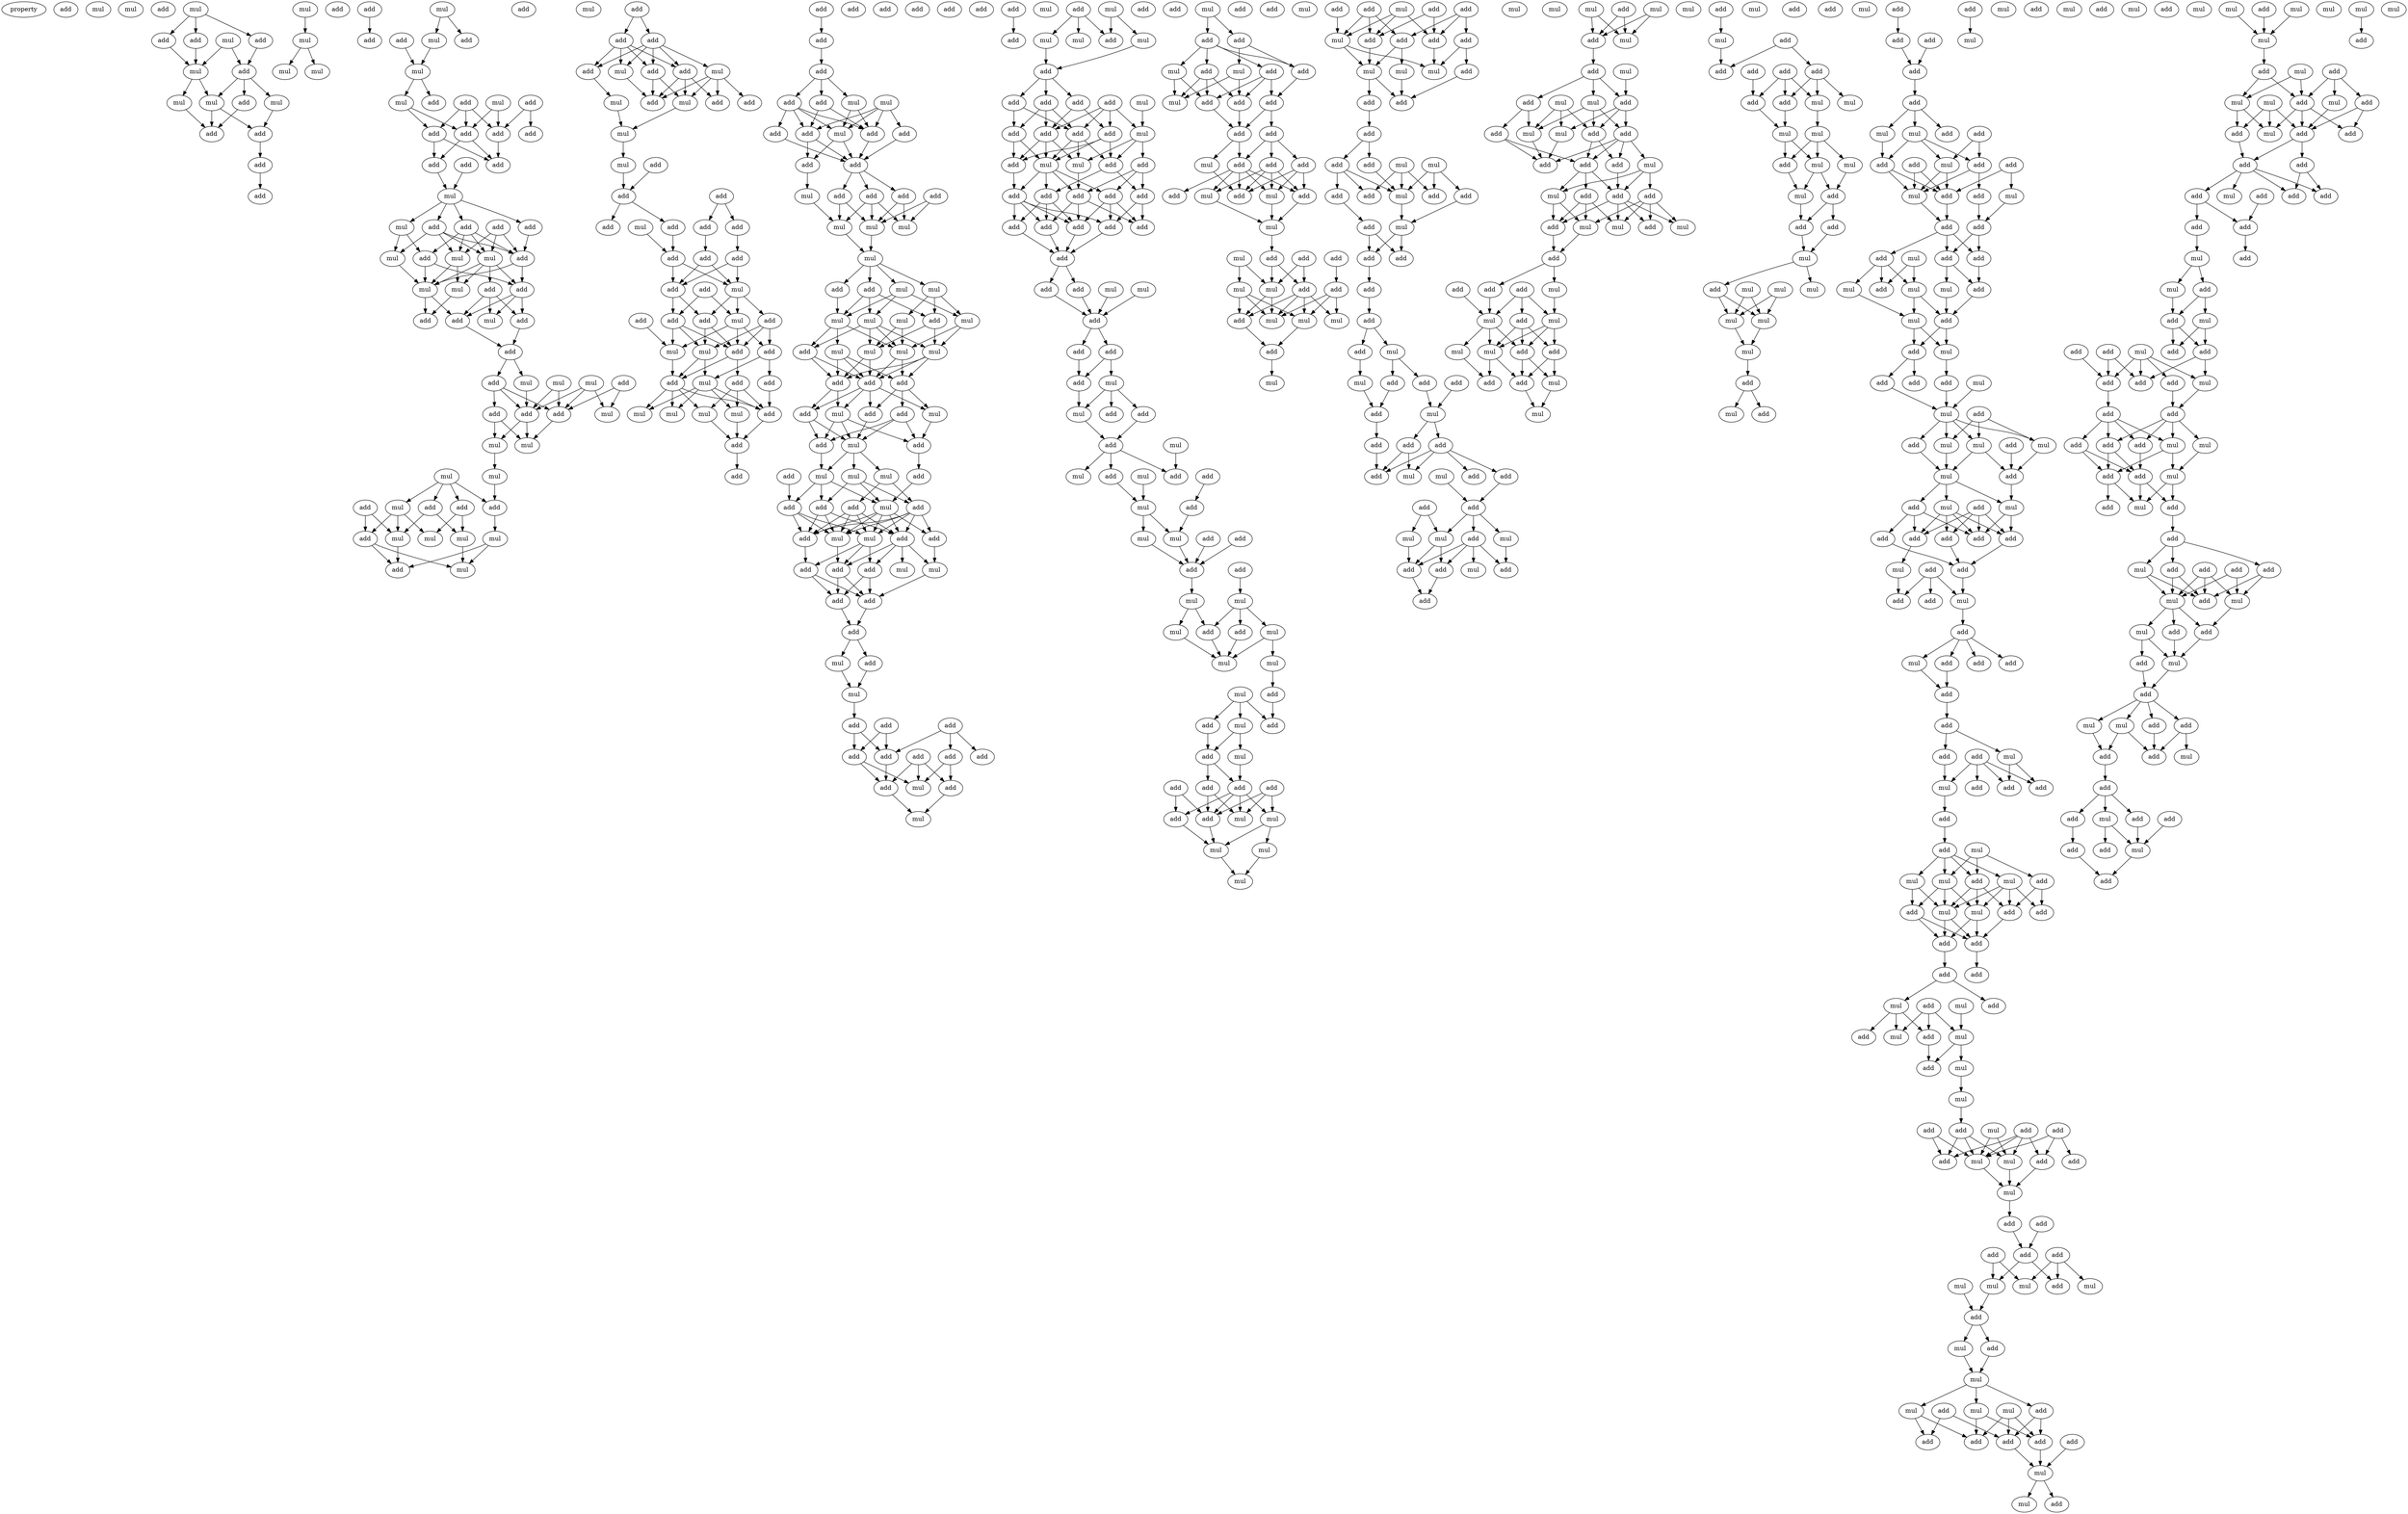 digraph {
    node [fontcolor=black]
    property [mul=2,lf=1.1]
    0 [ label = add ];
    1 [ label = mul ];
    2 [ label = mul ];
    3 [ label = add ];
    4 [ label = mul ];
    5 [ label = add ];
    6 [ label = mul ];
    7 [ label = add ];
    8 [ label = add ];
    9 [ label = mul ];
    10 [ label = add ];
    11 [ label = mul ];
    12 [ label = mul ];
    13 [ label = add ];
    14 [ label = mul ];
    15 [ label = add ];
    16 [ label = add ];
    17 [ label = add ];
    18 [ label = add ];
    19 [ label = mul ];
    20 [ label = mul ];
    21 [ label = mul ];
    22 [ label = add ];
    23 [ label = add ];
    24 [ label = mul ];
    25 [ label = add ];
    26 [ label = mul ];
    27 [ label = add ];
    28 [ label = add ];
    29 [ label = mul ];
    30 [ label = mul ];
    31 [ label = add ];
    32 [ label = mul ];
    33 [ label = add ];
    34 [ label = add ];
    35 [ label = add ];
    36 [ label = mul ];
    37 [ label = mul ];
    38 [ label = add ];
    39 [ label = add ];
    40 [ label = add ];
    41 [ label = add ];
    42 [ label = add ];
    43 [ label = add ];
    44 [ label = add ];
    45 [ label = mul ];
    46 [ label = add ];
    47 [ label = add ];
    48 [ label = mul ];
    49 [ label = add ];
    50 [ label = add ];
    51 [ label = mul ];
    52 [ label = add ];
    53 [ label = add ];
    54 [ label = mul ];
    55 [ label = mul ];
    56 [ label = mul ];
    57 [ label = add ];
    58 [ label = mul ];
    59 [ label = add ];
    60 [ label = mul ];
    61 [ label = add ];
    62 [ label = add ];
    63 [ label = add ];
    64 [ label = add ];
    65 [ label = mul ];
    66 [ label = add ];
    67 [ label = mul ];
    68 [ label = add ];
    69 [ label = mul ];
    70 [ label = add ];
    71 [ label = mul ];
    72 [ label = add ];
    73 [ label = add ];
    74 [ label = mul ];
    75 [ label = mul ];
    76 [ label = mul ];
    77 [ label = mul ];
    78 [ label = add ];
    79 [ label = add ];
    80 [ label = mul ];
    81 [ label = add ];
    82 [ label = add ];
    83 [ label = mul ];
    84 [ label = mul ];
    85 [ label = add ];
    86 [ label = mul ];
    87 [ label = mul ];
    88 [ label = add ];
    89 [ label = mul ];
    90 [ label = add ];
    91 [ label = add ];
    92 [ label = add ];
    93 [ label = add ];
    94 [ label = add ];
    95 [ label = mul ];
    96 [ label = add ];
    97 [ label = mul ];
    98 [ label = add ];
    99 [ label = add ];
    100 [ label = add ];
    101 [ label = mul ];
    102 [ label = mul ];
    103 [ label = mul ];
    104 [ label = mul ];
    105 [ label = add ];
    106 [ label = add ];
    107 [ label = add ];
    108 [ label = add ];
    109 [ label = mul ];
    110 [ label = add ];
    111 [ label = add ];
    112 [ label = add ];
    113 [ label = add ];
    114 [ label = add ];
    115 [ label = add ];
    116 [ label = mul ];
    117 [ label = add ];
    118 [ label = add ];
    119 [ label = add ];
    120 [ label = mul ];
    121 [ label = add ];
    122 [ label = add ];
    123 [ label = add ];
    124 [ label = mul ];
    125 [ label = add ];
    126 [ label = mul ];
    127 [ label = add ];
    128 [ label = mul ];
    129 [ label = add ];
    130 [ label = add ];
    131 [ label = add ];
    132 [ label = mul ];
    133 [ label = mul ];
    134 [ label = mul ];
    135 [ label = add ];
    136 [ label = mul ];
    137 [ label = add ];
    138 [ label = add ];
    139 [ label = add ];
    140 [ label = add ];
    141 [ label = add ];
    142 [ label = add ];
    143 [ label = add ];
    144 [ label = add ];
    145 [ label = mul ];
    146 [ label = add ];
    147 [ label = mul ];
    148 [ label = add ];
    149 [ label = add ];
    150 [ label = add ];
    151 [ label = mul ];
    152 [ label = add ];
    153 [ label = add ];
    154 [ label = add ];
    155 [ label = mul ];
    156 [ label = add ];
    157 [ label = add ];
    158 [ label = add ];
    159 [ label = add ];
    160 [ label = mul ];
    161 [ label = mul ];
    162 [ label = mul ];
    163 [ label = mul ];
    164 [ label = add ];
    165 [ label = mul ];
    166 [ label = mul ];
    167 [ label = add ];
    168 [ label = add ];
    169 [ label = mul ];
    170 [ label = mul ];
    171 [ label = mul ];
    172 [ label = mul ];
    173 [ label = mul ];
    174 [ label = mul ];
    175 [ label = mul ];
    176 [ label = mul ];
    177 [ label = add ];
    178 [ label = add ];
    179 [ label = add ];
    180 [ label = add ];
    181 [ label = add ];
    182 [ label = mul ];
    183 [ label = add ];
    184 [ label = add ];
    185 [ label = mul ];
    186 [ label = add ];
    187 [ label = add ];
    188 [ label = mul ];
    189 [ label = mul ];
    190 [ label = mul ];
    191 [ label = add ];
    192 [ label = mul ];
    193 [ label = add ];
    194 [ label = add ];
    195 [ label = add ];
    196 [ label = mul ];
    197 [ label = add ];
    198 [ label = add ];
    199 [ label = add ];
    200 [ label = add ];
    201 [ label = mul ];
    202 [ label = mul ];
    203 [ label = add ];
    204 [ label = mul ];
    205 [ label = add ];
    206 [ label = add ];
    207 [ label = add ];
    208 [ label = mul ];
    209 [ label = add ];
    210 [ label = add ];
    211 [ label = add ];
    212 [ label = add ];
    213 [ label = mul ];
    214 [ label = add ];
    215 [ label = mul ];
    216 [ label = add ];
    217 [ label = add ];
    218 [ label = add ];
    219 [ label = add ];
    220 [ label = add ];
    221 [ label = add ];
    222 [ label = add ];
    223 [ label = add ];
    224 [ label = add ];
    225 [ label = mul ];
    226 [ label = add ];
    227 [ label = mul ];
    228 [ label = add ];
    229 [ label = add ];
    230 [ label = add ];
    231 [ label = add ];
    232 [ label = mul ];
    233 [ label = add ];
    234 [ label = mul ];
    235 [ label = mul ];
    236 [ label = add ];
    237 [ label = mul ];
    238 [ label = mul ];
    239 [ label = add ];
    240 [ label = add ];
    241 [ label = add ];
    242 [ label = mul ];
    243 [ label = add ];
    244 [ label = add ];
    245 [ label = add ];
    246 [ label = add ];
    247 [ label = mul ];
    248 [ label = add ];
    249 [ label = add ];
    250 [ label = mul ];
    251 [ label = add ];
    252 [ label = mul ];
    253 [ label = add ];
    254 [ label = add ];
    255 [ label = add ];
    256 [ label = add ];
    257 [ label = add ];
    258 [ label = add ];
    259 [ label = add ];
    260 [ label = add ];
    261 [ label = add ];
    262 [ label = add ];
    263 [ label = add ];
    264 [ label = add ];
    265 [ label = add ];
    266 [ label = mul ];
    267 [ label = mul ];
    268 [ label = add ];
    269 [ label = add ];
    270 [ label = add ];
    271 [ label = add ];
    272 [ label = add ];
    273 [ label = mul ];
    274 [ label = add ];
    275 [ label = add ];
    276 [ label = mul ];
    277 [ label = add ];
    278 [ label = add ];
    279 [ label = mul ];
    280 [ label = mul ];
    281 [ label = add ];
    282 [ label = add ];
    283 [ label = mul ];
    284 [ label = add ];
    285 [ label = mul ];
    286 [ label = add ];
    287 [ label = mul ];
    288 [ label = add ];
    289 [ label = mul ];
    290 [ label = add ];
    291 [ label = add ];
    292 [ label = add ];
    293 [ label = mul ];
    294 [ label = mul ];
    295 [ label = add ];
    296 [ label = add ];
    297 [ label = mul ];
    298 [ label = add ];
    299 [ label = mul ];
    300 [ label = mul ];
    301 [ label = mul ];
    302 [ label = mul ];
    303 [ label = add ];
    304 [ label = mul ];
    305 [ label = add ];
    306 [ label = add ];
    307 [ label = add ];
    308 [ label = mul ];
    309 [ label = add ];
    310 [ label = add ];
    311 [ label = add ];
    312 [ label = add ];
    313 [ label = add ];
    314 [ label = add ];
    315 [ label = mul ];
    316 [ label = mul ];
    317 [ label = mul ];
    318 [ label = mul ];
    319 [ label = add ];
    320 [ label = mul ];
    321 [ label = mul ];
    322 [ label = add ];
    323 [ label = add ];
    324 [ label = add ];
    325 [ label = add ];
    326 [ label = add ];
    327 [ label = mul ];
    328 [ label = mul ];
    329 [ label = add ];
    330 [ label = add ];
    331 [ label = mul ];
    332 [ label = add ];
    333 [ label = add ];
    334 [ label = add ];
    335 [ label = add ];
    336 [ label = mul ];
    337 [ label = add ];
    338 [ label = add ];
    339 [ label = mul ];
    340 [ label = mul ];
    341 [ label = add ];
    342 [ label = add ];
    343 [ label = add ];
    344 [ label = mul ];
    345 [ label = mul ];
    346 [ label = add ];
    347 [ label = add ];
    348 [ label = add ];
    349 [ label = mul ];
    350 [ label = add ];
    351 [ label = mul ];
    352 [ label = add ];
    353 [ label = mul ];
    354 [ label = mul ];
    355 [ label = add ];
    356 [ label = mul ];
    357 [ label = add ];
    358 [ label = add ];
    359 [ label = mul ];
    360 [ label = add ];
    361 [ label = mul ];
    362 [ label = add ];
    363 [ label = mul ];
    364 [ label = add ];
    365 [ label = add ];
    366 [ label = add ];
    367 [ label = add ];
    368 [ label = mul ];
    369 [ label = add ];
    370 [ label = add ];
    371 [ label = add ];
    372 [ label = add ];
    373 [ label = mul ];
    374 [ label = mul ];
    375 [ label = mul ];
    376 [ label = add ];
    377 [ label = add ];
    378 [ label = add ];
    379 [ label = add ];
    380 [ label = mul ];
    381 [ label = add ];
    382 [ label = mul ];
    383 [ label = add ];
    384 [ label = add ];
    385 [ label = mul ];
    386 [ label = add ];
    387 [ label = add ];
    388 [ label = add ];
    389 [ label = mul ];
    390 [ label = add ];
    391 [ label = add ];
    392 [ label = add ];
    393 [ label = mul ];
    394 [ label = add ];
    395 [ label = mul ];
    396 [ label = add ];
    397 [ label = add ];
    398 [ label = add ];
    399 [ label = add ];
    400 [ label = mul ];
    401 [ label = mul ];
    402 [ label = add ];
    403 [ label = add ];
    404 [ label = add ];
    405 [ label = add ];
    406 [ label = add ];
    407 [ label = mul ];
    408 [ label = add ];
    409 [ label = add ];
    410 [ label = mul ];
    411 [ label = add ];
    412 [ label = add ];
    413 [ label = mul ];
    414 [ label = add ];
    415 [ label = mul ];
    416 [ label = mul ];
    417 [ label = add ];
    418 [ label = add ];
    419 [ label = add ];
    420 [ label = mul ];
    421 [ label = add ];
    422 [ label = mul ];
    423 [ label = mul ];
    424 [ label = mul ];
    425 [ label = add ];
    426 [ label = mul ];
    427 [ label = add ];
    428 [ label = mul ];
    429 [ label = add ];
    430 [ label = mul ];
    431 [ label = add ];
    432 [ label = mul ];
    433 [ label = add ];
    434 [ label = mul ];
    435 [ label = add ];
    436 [ label = mul ];
    437 [ label = add ];
    438 [ label = mul ];
    439 [ label = add ];
    440 [ label = add ];
    441 [ label = add ];
    442 [ label = mul ];
    443 [ label = add ];
    444 [ label = add ];
    445 [ label = mul ];
    446 [ label = add ];
    447 [ label = add ];
    448 [ label = mul ];
    449 [ label = add ];
    450 [ label = mul ];
    451 [ label = mul ];
    452 [ label = add ];
    453 [ label = add ];
    454 [ label = add ];
    455 [ label = add ];
    456 [ label = add ];
    457 [ label = mul ];
    458 [ label = add ];
    459 [ label = mul ];
    460 [ label = mul ];
    461 [ label = mul ];
    462 [ label = add ];
    463 [ label = mul ];
    464 [ label = add ];
    465 [ label = add ];
    466 [ label = add ];
    467 [ label = mul ];
    468 [ label = mul ];
    469 [ label = add ];
    470 [ label = mul ];
    471 [ label = mul ];
    472 [ label = add ];
    473 [ label = add ];
    474 [ label = add ];
    475 [ label = add ];
    476 [ label = add ];
    477 [ label = mul ];
    478 [ label = add ];
    479 [ label = add ];
    480 [ label = mul ];
    481 [ label = mul ];
    482 [ label = mul ];
    483 [ label = mul ];
    484 [ label = add ];
    485 [ label = mul ];
    486 [ label = add ];
    487 [ label = mul ];
    488 [ label = add ];
    489 [ label = add ];
    490 [ label = add ];
    491 [ label = mul ];
    492 [ label = add ];
    493 [ label = add ];
    494 [ label = mul ];
    495 [ label = mul ];
    496 [ label = mul ];
    497 [ label = mul ];
    498 [ label = mul ];
    499 [ label = mul ];
    500 [ label = add ];
    501 [ label = mul ];
    502 [ label = mul ];
    503 [ label = add ];
    504 [ label = add ];
    505 [ label = add ];
    506 [ label = add ];
    507 [ label = add ];
    508 [ label = add ];
    509 [ label = mul ];
    510 [ label = add ];
    511 [ label = mul ];
    512 [ label = add ];
    513 [ label = add ];
    514 [ label = mul ];
    515 [ label = mul ];
    516 [ label = mul ];
    517 [ label = add ];
    518 [ label = add ];
    519 [ label = add ];
    520 [ label = add ];
    521 [ label = mul ];
    522 [ label = mul ];
    523 [ label = add ];
    524 [ label = add ];
    525 [ label = add ];
    526 [ label = add ];
    527 [ label = add ];
    528 [ label = add ];
    529 [ label = mul ];
    530 [ label = add ];
    531 [ label = mul ];
    532 [ label = add ];
    533 [ label = mul ];
    534 [ label = add ];
    535 [ label = mul ];
    536 [ label = add ];
    537 [ label = mul ];
    538 [ label = add ];
    539 [ label = mul ];
    540 [ label = mul ];
    541 [ label = add ];
    542 [ label = add ];
    543 [ label = add ];
    544 [ label = add ];
    545 [ label = mul ];
    546 [ label = add ];
    547 [ label = mul ];
    548 [ label = mul ];
    549 [ label = add ];
    550 [ label = mul ];
    551 [ label = mul ];
    552 [ label = add ];
    553 [ label = mul ];
    554 [ label = add ];
    555 [ label = mul ];
    556 [ label = add ];
    557 [ label = add ];
    558 [ label = add ];
    559 [ label = add ];
    560 [ label = add ];
    561 [ label = add ];
    562 [ label = add ];
    563 [ label = add ];
    564 [ label = mul ];
    565 [ label = add ];
    566 [ label = mul ];
    567 [ label = add ];
    568 [ label = add ];
    569 [ label = mul ];
    570 [ label = add ];
    571 [ label = add ];
    572 [ label = add ];
    573 [ label = add ];
    574 [ label = add ];
    575 [ label = add ];
    576 [ label = add ];
    577 [ label = add ];
    578 [ label = mul ];
    579 [ label = mul ];
    580 [ label = add ];
    581 [ label = add ];
    582 [ label = add ];
    583 [ label = mul ];
    584 [ label = add ];
    585 [ label = mul ];
    586 [ label = add ];
    587 [ label = mul ];
    588 [ label = mul ];
    589 [ label = add ];
    590 [ label = add ];
    591 [ label = mul ];
    592 [ label = mul ];
    593 [ label = add ];
    594 [ label = add ];
    595 [ label = mul ];
    596 [ label = add ];
    597 [ label = add ];
    598 [ label = add ];
    599 [ label = add ];
    600 [ label = add ];
    601 [ label = mul ];
    602 [ label = add ];
    603 [ label = mul ];
    604 [ label = add ];
    605 [ label = add ];
    606 [ label = add ];
    607 [ label = mul ];
    608 [ label = mul ];
    609 [ label = add ];
    610 [ label = mul ];
    611 [ label = add ];
    612 [ label = mul ];
    613 [ label = add ];
    614 [ label = add ];
    615 [ label = add ];
    616 [ label = add ];
    617 [ label = mul ];
    618 [ label = mul ];
    619 [ label = add ];
    620 [ label = mul ];
    621 [ label = add ];
    622 [ label = add ];
    623 [ label = mul ];
    624 [ label = add ];
    625 [ label = add ];
    626 [ label = add ];
    627 [ label = add ];
    628 [ label = add ];
    629 [ label = mul ];
    630 [ label = mul ];
    631 [ label = mul ];
    632 [ label = mul ];
    633 [ label = add ];
    634 [ label = add ];
    635 [ label = mul ];
    636 [ label = mul ];
    637 [ label = add ];
    638 [ label = add ];
    639 [ label = mul ];
    640 [ label = mul ];
    641 [ label = mul ];
    642 [ label = add ];
    643 [ label = add ];
    644 [ label = mul ];
    645 [ label = mul ];
    646 [ label = add ];
    647 [ label = add ];
    648 [ label = add ];
    649 [ label = add ];
    650 [ label = add ];
    651 [ label = mul ];
    652 [ label = mul ];
    653 [ label = add ];
    654 [ label = mul ];
    655 [ label = mul ];
    656 [ label = add ];
    657 [ label = mul ];
    658 [ label = add ];
    659 [ label = mul ];
    660 [ label = add ];
    661 [ label = mul ];
    662 [ label = mul ];
    663 [ label = add ];
    664 [ label = mul ];
    665 [ label = add ];
    666 [ label = add ];
    667 [ label = add ];
    668 [ label = add ];
    669 [ label = mul ];
    670 [ label = add ];
    671 [ label = add ];
    672 [ label = mul ];
    673 [ label = add ];
    674 [ label = add ];
    675 [ label = add ];
    676 [ label = add ];
    677 [ label = add ];
    678 [ label = add ];
    679 [ label = mul ];
    680 [ label = add ];
    681 [ label = mul ];
    682 [ label = add ];
    683 [ label = mul ];
    684 [ label = add ];
    685 [ label = mul ];
    686 [ label = mul ];
    687 [ label = add ];
    688 [ label = add ];
    689 [ label = add ];
    690 [ label = add ];
    691 [ label = add ];
    692 [ label = add ];
    693 [ label = mul ];
    694 [ label = add ];
    695 [ label = add ];
    696 [ label = add ];
    697 [ label = mul ];
    698 [ label = add ];
    699 [ label = add ];
    700 [ label = mul ];
    701 [ label = add ];
    702 [ label = add ];
    703 [ label = add ];
    704 [ label = mul ];
    705 [ label = add ];
    706 [ label = mul ];
    707 [ label = add ];
    708 [ label = add ];
    709 [ label = add ];
    710 [ label = add ];
    711 [ label = add ];
    712 [ label = mul ];
    713 [ label = add ];
    714 [ label = add ];
    715 [ label = mul ];
    716 [ label = mul ];
    717 [ label = mul ];
    718 [ label = add ];
    719 [ label = add ];
    720 [ label = mul ];
    721 [ label = add ];
    722 [ label = add ];
    723 [ label = mul ];
    724 [ label = mul ];
    725 [ label = mul ];
    726 [ label = add ];
    727 [ label = add ];
    728 [ label = mul ];
    729 [ label = add ];
    730 [ label = add ];
    731 [ label = add ];
    732 [ label = add ];
    733 [ label = add ];
    734 [ label = add ];
    735 [ label = add ];
    736 [ label = mul ];
    737 [ label = add ];
    738 [ label = mul ];
    739 [ label = add ];
    740 [ label = mul ];
    741 [ label = add ];
    4 -> 5 [ name = 0 ];
    4 -> 7 [ name = 1 ];
    4 -> 8 [ name = 2 ];
    5 -> 10 [ name = 3 ];
    6 -> 9 [ name = 4 ];
    6 -> 10 [ name = 5 ];
    7 -> 9 [ name = 6 ];
    8 -> 9 [ name = 7 ];
    9 -> 12 [ name = 8 ];
    9 -> 14 [ name = 9 ];
    10 -> 11 [ name = 10 ];
    10 -> 13 [ name = 11 ];
    10 -> 14 [ name = 12 ];
    11 -> 16 [ name = 13 ];
    12 -> 15 [ name = 14 ];
    13 -> 15 [ name = 15 ];
    14 -> 15 [ name = 16 ];
    14 -> 16 [ name = 17 ];
    16 -> 17 [ name = 18 ];
    17 -> 18 [ name = 19 ];
    19 -> 20 [ name = 20 ];
    20 -> 21 [ name = 21 ];
    20 -> 24 [ name = 22 ];
    23 -> 25 [ name = 23 ];
    26 -> 29 [ name = 24 ];
    26 -> 31 [ name = 25 ];
    27 -> 32 [ name = 26 ];
    29 -> 32 [ name = 27 ];
    32 -> 33 [ name = 28 ];
    32 -> 36 [ name = 29 ];
    34 -> 39 [ name = 30 ];
    34 -> 40 [ name = 31 ];
    34 -> 41 [ name = 32 ];
    35 -> 38 [ name = 33 ];
    35 -> 40 [ name = 34 ];
    36 -> 39 [ name = 35 ];
    36 -> 41 [ name = 36 ];
    37 -> 40 [ name = 37 ];
    37 -> 41 [ name = 38 ];
    39 -> 43 [ name = 39 ];
    39 -> 44 [ name = 40 ];
    40 -> 44 [ name = 41 ];
    41 -> 43 [ name = 42 ];
    41 -> 44 [ name = 43 ];
    42 -> 45 [ name = 44 ];
    43 -> 45 [ name = 45 ];
    45 -> 46 [ name = 46 ];
    45 -> 48 [ name = 47 ];
    45 -> 49 [ name = 48 ];
    45 -> 50 [ name = 49 ];
    46 -> 51 [ name = 50 ];
    46 -> 52 [ name = 51 ];
    46 -> 54 [ name = 52 ];
    46 -> 55 [ name = 53 ];
    47 -> 52 [ name = 54 ];
    47 -> 54 [ name = 55 ];
    47 -> 55 [ name = 56 ];
    48 -> 51 [ name = 57 ];
    48 -> 53 [ name = 58 ];
    49 -> 52 [ name = 59 ];
    50 -> 52 [ name = 60 ];
    50 -> 53 [ name = 61 ];
    50 -> 54 [ name = 62 ];
    50 -> 55 [ name = 63 ];
    51 -> 58 [ name = 64 ];
    52 -> 57 [ name = 65 ];
    52 -> 58 [ name = 66 ];
    53 -> 57 [ name = 67 ];
    53 -> 58 [ name = 68 ];
    54 -> 56 [ name = 69 ];
    54 -> 57 [ name = 70 ];
    54 -> 58 [ name = 71 ];
    54 -> 59 [ name = 72 ];
    55 -> 56 [ name = 73 ];
    55 -> 58 [ name = 74 ];
    56 -> 62 [ name = 75 ];
    57 -> 60 [ name = 76 ];
    57 -> 61 [ name = 77 ];
    57 -> 63 [ name = 78 ];
    58 -> 62 [ name = 79 ];
    58 -> 63 [ name = 80 ];
    59 -> 60 [ name = 81 ];
    59 -> 61 [ name = 82 ];
    59 -> 63 [ name = 83 ];
    61 -> 64 [ name = 84 ];
    63 -> 64 [ name = 85 ];
    64 -> 65 [ name = 86 ];
    64 -> 68 [ name = 87 ];
    65 -> 72 [ name = 88 ];
    66 -> 71 [ name = 89 ];
    66 -> 73 [ name = 90 ];
    67 -> 72 [ name = 91 ];
    67 -> 73 [ name = 92 ];
    68 -> 70 [ name = 93 ];
    68 -> 72 [ name = 94 ];
    68 -> 73 [ name = 95 ];
    69 -> 71 [ name = 96 ];
    69 -> 72 [ name = 97 ];
    69 -> 73 [ name = 98 ];
    70 -> 74 [ name = 99 ];
    70 -> 75 [ name = 100 ];
    72 -> 74 [ name = 101 ];
    72 -> 75 [ name = 102 ];
    73 -> 74 [ name = 103 ];
    75 -> 76 [ name = 104 ];
    76 -> 81 [ name = 105 ];
    77 -> 78 [ name = 106 ];
    77 -> 80 [ name = 107 ];
    77 -> 81 [ name = 108 ];
    77 -> 82 [ name = 109 ];
    78 -> 83 [ name = 110 ];
    78 -> 84 [ name = 111 ];
    79 -> 85 [ name = 112 ];
    79 -> 87 [ name = 113 ];
    80 -> 83 [ name = 114 ];
    80 -> 85 [ name = 115 ];
    80 -> 87 [ name = 116 ];
    81 -> 86 [ name = 117 ];
    82 -> 84 [ name = 118 ];
    82 -> 87 [ name = 119 ];
    84 -> 89 [ name = 120 ];
    85 -> 88 [ name = 121 ];
    85 -> 89 [ name = 122 ];
    86 -> 88 [ name = 123 ];
    86 -> 89 [ name = 124 ];
    87 -> 88 [ name = 125 ];
    90 -> 91 [ name = 126 ];
    90 -> 92 [ name = 127 ];
    91 -> 93 [ name = 128 ];
    91 -> 94 [ name = 129 ];
    91 -> 95 [ name = 130 ];
    91 -> 96 [ name = 131 ];
    91 -> 97 [ name = 132 ];
    92 -> 93 [ name = 133 ];
    92 -> 94 [ name = 134 ];
    92 -> 95 [ name = 135 ];
    92 -> 96 [ name = 136 ];
    93 -> 98 [ name = 137 ];
    93 -> 99 [ name = 138 ];
    93 -> 101 [ name = 139 ];
    94 -> 102 [ name = 140 ];
    95 -> 98 [ name = 141 ];
    96 -> 98 [ name = 142 ];
    96 -> 101 [ name = 143 ];
    97 -> 98 [ name = 144 ];
    97 -> 99 [ name = 145 ];
    97 -> 100 [ name = 146 ];
    97 -> 101 [ name = 147 ];
    101 -> 103 [ name = 148 ];
    102 -> 103 [ name = 149 ];
    103 -> 104 [ name = 150 ];
    104 -> 106 [ name = 151 ];
    105 -> 106 [ name = 152 ];
    106 -> 110 [ name = 153 ];
    106 -> 112 [ name = 154 ];
    107 -> 108 [ name = 155 ];
    107 -> 111 [ name = 156 ];
    108 -> 114 [ name = 157 ];
    109 -> 113 [ name = 158 ];
    111 -> 115 [ name = 159 ];
    112 -> 113 [ name = 160 ];
    113 -> 116 [ name = 161 ];
    113 -> 118 [ name = 162 ];
    114 -> 116 [ name = 163 ];
    114 -> 118 [ name = 164 ];
    115 -> 116 [ name = 165 ];
    115 -> 118 [ name = 166 ];
    116 -> 120 [ name = 167 ];
    116 -> 122 [ name = 168 ];
    116 -> 123 [ name = 169 ];
    117 -> 119 [ name = 170 ];
    117 -> 120 [ name = 171 ];
    118 -> 119 [ name = 172 ];
    118 -> 123 [ name = 173 ];
    119 -> 124 [ name = 174 ];
    119 -> 125 [ name = 175 ];
    119 -> 126 [ name = 176 ];
    120 -> 124 [ name = 177 ];
    120 -> 125 [ name = 178 ];
    120 -> 127 [ name = 179 ];
    121 -> 124 [ name = 180 ];
    122 -> 125 [ name = 181 ];
    122 -> 126 [ name = 182 ];
    122 -> 127 [ name = 183 ];
    123 -> 125 [ name = 184 ];
    123 -> 126 [ name = 185 ];
    124 -> 129 [ name = 186 ];
    125 -> 129 [ name = 187 ];
    125 -> 130 [ name = 188 ];
    126 -> 128 [ name = 189 ];
    126 -> 129 [ name = 190 ];
    127 -> 128 [ name = 191 ];
    127 -> 131 [ name = 192 ];
    128 -> 133 [ name = 193 ];
    128 -> 134 [ name = 194 ];
    128 -> 135 [ name = 195 ];
    128 -> 136 [ name = 196 ];
    129 -> 132 [ name = 197 ];
    129 -> 134 [ name = 198 ];
    129 -> 135 [ name = 199 ];
    129 -> 136 [ name = 200 ];
    130 -> 132 [ name = 201 ];
    130 -> 133 [ name = 202 ];
    130 -> 135 [ name = 203 ];
    131 -> 135 [ name = 204 ];
    132 -> 137 [ name = 205 ];
    133 -> 137 [ name = 206 ];
    135 -> 137 [ name = 207 ];
    137 -> 140 [ name = 208 ];
    138 -> 142 [ name = 209 ];
    142 -> 143 [ name = 210 ];
    143 -> 144 [ name = 211 ];
    143 -> 145 [ name = 212 ];
    143 -> 146 [ name = 213 ];
    144 -> 149 [ name = 214 ];
    144 -> 150 [ name = 215 ];
    144 -> 151 [ name = 216 ];
    144 -> 152 [ name = 217 ];
    145 -> 151 [ name = 218 ];
    145 -> 152 [ name = 219 ];
    146 -> 149 [ name = 220 ];
    146 -> 152 [ name = 221 ];
    147 -> 148 [ name = 222 ];
    147 -> 149 [ name = 223 ];
    147 -> 151 [ name = 224 ];
    147 -> 152 [ name = 225 ];
    148 -> 154 [ name = 226 ];
    149 -> 153 [ name = 227 ];
    149 -> 154 [ name = 228 ];
    150 -> 154 [ name = 229 ];
    151 -> 153 [ name = 230 ];
    151 -> 154 [ name = 231 ];
    152 -> 154 [ name = 232 ];
    153 -> 155 [ name = 233 ];
    154 -> 156 [ name = 234 ];
    154 -> 158 [ name = 235 ];
    154 -> 159 [ name = 236 ];
    155 -> 160 [ name = 237 ];
    156 -> 160 [ name = 238 ];
    156 -> 161 [ name = 239 ];
    156 -> 162 [ name = 240 ];
    157 -> 161 [ name = 241 ];
    157 -> 162 [ name = 242 ];
    158 -> 160 [ name = 243 ];
    158 -> 162 [ name = 244 ];
    159 -> 161 [ name = 245 ];
    159 -> 162 [ name = 246 ];
    160 -> 163 [ name = 247 ];
    162 -> 163 [ name = 248 ];
    163 -> 164 [ name = 249 ];
    163 -> 165 [ name = 250 ];
    163 -> 166 [ name = 251 ];
    163 -> 167 [ name = 252 ];
    164 -> 170 [ name = 253 ];
    165 -> 168 [ name = 254 ];
    165 -> 169 [ name = 255 ];
    165 -> 171 [ name = 256 ];
    166 -> 170 [ name = 257 ];
    166 -> 171 [ name = 258 ];
    166 -> 172 [ name = 259 ];
    167 -> 168 [ name = 260 ];
    167 -> 170 [ name = 261 ];
    167 -> 172 [ name = 262 ];
    168 -> 173 [ name = 263 ];
    168 -> 175 [ name = 264 ];
    169 -> 173 [ name = 265 ];
    169 -> 176 [ name = 266 ];
    170 -> 174 [ name = 267 ];
    170 -> 176 [ name = 268 ];
    170 -> 177 [ name = 269 ];
    171 -> 175 [ name = 270 ];
    171 -> 176 [ name = 271 ];
    172 -> 173 [ name = 272 ];
    172 -> 175 [ name = 273 ];
    172 -> 176 [ name = 274 ];
    172 -> 177 [ name = 275 ];
    173 -> 178 [ name = 276 ];
    173 -> 180 [ name = 277 ];
    174 -> 178 [ name = 278 ];
    174 -> 179 [ name = 279 ];
    174 -> 180 [ name = 280 ];
    175 -> 178 [ name = 281 ];
    175 -> 179 [ name = 282 ];
    175 -> 180 [ name = 283 ];
    176 -> 178 [ name = 284 ];
    176 -> 179 [ name = 285 ];
    177 -> 178 [ name = 286 ];
    177 -> 180 [ name = 287 ];
    178 -> 181 [ name = 288 ];
    178 -> 182 [ name = 289 ];
    178 -> 184 [ name = 290 ];
    178 -> 185 [ name = 291 ];
    179 -> 182 [ name = 292 ];
    179 -> 183 [ name = 293 ];
    179 -> 184 [ name = 294 ];
    180 -> 181 [ name = 295 ];
    180 -> 185 [ name = 296 ];
    181 -> 186 [ name = 297 ];
    181 -> 188 [ name = 298 ];
    182 -> 187 [ name = 299 ];
    183 -> 186 [ name = 300 ];
    183 -> 187 [ name = 301 ];
    183 -> 188 [ name = 302 ];
    184 -> 188 [ name = 303 ];
    185 -> 186 [ name = 304 ];
    185 -> 187 [ name = 305 ];
    185 -> 188 [ name = 306 ];
    186 -> 192 [ name = 307 ];
    187 -> 191 [ name = 308 ];
    188 -> 189 [ name = 309 ];
    188 -> 190 [ name = 310 ];
    188 -> 192 [ name = 311 ];
    189 -> 196 [ name = 312 ];
    189 -> 197 [ name = 313 ];
    189 -> 198 [ name = 314 ];
    190 -> 194 [ name = 315 ];
    190 -> 197 [ name = 316 ];
    191 -> 196 [ name = 317 ];
    192 -> 195 [ name = 318 ];
    192 -> 196 [ name = 319 ];
    192 -> 198 [ name = 320 ];
    193 -> 195 [ name = 321 ];
    194 -> 199 [ name = 322 ];
    194 -> 200 [ name = 323 ];
    194 -> 201 [ name = 324 ];
    194 -> 202 [ name = 325 ];
    195 -> 200 [ name = 326 ];
    195 -> 201 [ name = 327 ];
    195 -> 202 [ name = 328 ];
    196 -> 199 [ name = 329 ];
    196 -> 200 [ name = 330 ];
    196 -> 201 [ name = 331 ];
    196 -> 202 [ name = 332 ];
    196 -> 203 [ name = 333 ];
    197 -> 199 [ name = 334 ];
    197 -> 200 [ name = 335 ];
    197 -> 201 [ name = 336 ];
    197 -> 202 [ name = 337 ];
    197 -> 203 [ name = 338 ];
    198 -> 199 [ name = 339 ];
    198 -> 200 [ name = 340 ];
    198 -> 202 [ name = 341 ];
    199 -> 204 [ name = 342 ];
    199 -> 205 [ name = 343 ];
    199 -> 206 [ name = 344 ];
    199 -> 208 [ name = 345 ];
    200 -> 207 [ name = 346 ];
    201 -> 205 [ name = 347 ];
    201 -> 206 [ name = 348 ];
    201 -> 207 [ name = 349 ];
    202 -> 205 [ name = 350 ];
    203 -> 204 [ name = 351 ];
    204 -> 210 [ name = 352 ];
    205 -> 209 [ name = 353 ];
    205 -> 210 [ name = 354 ];
    206 -> 209 [ name = 355 ];
    206 -> 210 [ name = 356 ];
    207 -> 209 [ name = 357 ];
    207 -> 210 [ name = 358 ];
    209 -> 212 [ name = 359 ];
    210 -> 212 [ name = 360 ];
    212 -> 213 [ name = 361 ];
    212 -> 214 [ name = 362 ];
    213 -> 215 [ name = 363 ];
    214 -> 215 [ name = 364 ];
    215 -> 216 [ name = 365 ];
    216 -> 219 [ name = 366 ];
    216 -> 223 [ name = 367 ];
    217 -> 219 [ name = 368 ];
    217 -> 223 [ name = 369 ];
    218 -> 220 [ name = 370 ];
    218 -> 221 [ name = 371 ];
    218 -> 223 [ name = 372 ];
    219 -> 225 [ name = 373 ];
    219 -> 226 [ name = 374 ];
    220 -> 224 [ name = 375 ];
    220 -> 225 [ name = 376 ];
    222 -> 224 [ name = 377 ];
    222 -> 225 [ name = 378 ];
    222 -> 226 [ name = 379 ];
    223 -> 226 [ name = 380 ];
    224 -> 227 [ name = 381 ];
    226 -> 227 [ name = 382 ];
    230 -> 231 [ name = 383 ];
    233 -> 236 [ name = 384 ];
    233 -> 237 [ name = 385 ];
    233 -> 238 [ name = 386 ];
    234 -> 235 [ name = 387 ];
    234 -> 236 [ name = 388 ];
    235 -> 239 [ name = 389 ];
    237 -> 239 [ name = 390 ];
    239 -> 240 [ name = 391 ];
    239 -> 243 [ name = 392 ];
    239 -> 244 [ name = 393 ];
    240 -> 245 [ name = 394 ];
    240 -> 249 [ name = 395 ];
    241 -> 246 [ name = 396 ];
    241 -> 247 [ name = 397 ];
    241 -> 248 [ name = 398 ];
    241 -> 249 [ name = 399 ];
    242 -> 247 [ name = 400 ];
    243 -> 245 [ name = 401 ];
    243 -> 248 [ name = 402 ];
    243 -> 249 [ name = 403 ];
    244 -> 246 [ name = 404 ];
    244 -> 248 [ name = 405 ];
    245 -> 252 [ name = 406 ];
    245 -> 254 [ name = 407 ];
    246 -> 252 [ name = 408 ];
    246 -> 253 [ name = 409 ];
    246 -> 254 [ name = 410 ];
    247 -> 250 [ name = 411 ];
    247 -> 251 [ name = 412 ];
    247 -> 253 [ name = 413 ];
    248 -> 250 [ name = 414 ];
    248 -> 252 [ name = 415 ];
    248 -> 254 [ name = 416 ];
    249 -> 250 [ name = 417 ];
    249 -> 252 [ name = 418 ];
    249 -> 253 [ name = 419 ];
    250 -> 256 [ name = 420 ];
    251 -> 255 [ name = 421 ];
    251 -> 256 [ name = 422 ];
    251 -> 259 [ name = 423 ];
    252 -> 256 [ name = 424 ];
    252 -> 257 [ name = 425 ];
    252 -> 258 [ name = 426 ];
    252 -> 259 [ name = 427 ];
    253 -> 255 [ name = 428 ];
    253 -> 257 [ name = 429 ];
    254 -> 258 [ name = 430 ];
    255 -> 260 [ name = 431 ];
    255 -> 261 [ name = 432 ];
    256 -> 261 [ name = 433 ];
    256 -> 263 [ name = 434 ];
    256 -> 264 [ name = 435 ];
    257 -> 262 [ name = 436 ];
    257 -> 263 [ name = 437 ];
    257 -> 264 [ name = 438 ];
    258 -> 260 [ name = 439 ];
    258 -> 262 [ name = 440 ];
    258 -> 263 [ name = 441 ];
    258 -> 264 [ name = 442 ];
    259 -> 260 [ name = 443 ];
    259 -> 261 [ name = 444 ];
    259 -> 264 [ name = 445 ];
    260 -> 265 [ name = 446 ];
    262 -> 265 [ name = 447 ];
    263 -> 265 [ name = 448 ];
    264 -> 265 [ name = 449 ];
    265 -> 268 [ name = 450 ];
    265 -> 269 [ name = 451 ];
    266 -> 270 [ name = 452 ];
    267 -> 270 [ name = 453 ];
    268 -> 270 [ name = 454 ];
    269 -> 270 [ name = 455 ];
    270 -> 271 [ name = 456 ];
    270 -> 272 [ name = 457 ];
    271 -> 274 [ name = 458 ];
    272 -> 273 [ name = 459 ];
    272 -> 274 [ name = 460 ];
    273 -> 275 [ name = 461 ];
    273 -> 276 [ name = 462 ];
    273 -> 277 [ name = 463 ];
    274 -> 276 [ name = 464 ];
    275 -> 278 [ name = 465 ];
    276 -> 278 [ name = 466 ];
    278 -> 280 [ name = 467 ];
    278 -> 281 [ name = 468 ];
    278 -> 284 [ name = 469 ];
    279 -> 284 [ name = 470 ];
    281 -> 285 [ name = 471 ];
    282 -> 286 [ name = 472 ];
    283 -> 285 [ name = 473 ];
    285 -> 287 [ name = 474 ];
    285 -> 289 [ name = 475 ];
    286 -> 289 [ name = 476 ];
    287 -> 292 [ name = 477 ];
    288 -> 292 [ name = 478 ];
    289 -> 292 [ name = 479 ];
    290 -> 292 [ name = 480 ];
    291 -> 293 [ name = 481 ];
    292 -> 294 [ name = 482 ];
    293 -> 296 [ name = 483 ];
    293 -> 298 [ name = 484 ];
    293 -> 299 [ name = 485 ];
    294 -> 297 [ name = 486 ];
    294 -> 298 [ name = 487 ];
    296 -> 301 [ name = 488 ];
    297 -> 301 [ name = 489 ];
    298 -> 301 [ name = 490 ];
    299 -> 300 [ name = 491 ];
    299 -> 301 [ name = 492 ];
    300 -> 303 [ name = 493 ];
    302 -> 304 [ name = 494 ];
    302 -> 305 [ name = 495 ];
    302 -> 306 [ name = 496 ];
    303 -> 305 [ name = 497 ];
    304 -> 307 [ name = 498 ];
    304 -> 308 [ name = 499 ];
    306 -> 307 [ name = 500 ];
    307 -> 309 [ name = 501 ];
    307 -> 312 [ name = 502 ];
    308 -> 309 [ name = 503 ];
    309 -> 313 [ name = 504 ];
    309 -> 314 [ name = 505 ];
    309 -> 315 [ name = 506 ];
    309 -> 316 [ name = 507 ];
    310 -> 313 [ name = 508 ];
    310 -> 314 [ name = 509 ];
    311 -> 314 [ name = 510 ];
    311 -> 315 [ name = 511 ];
    311 -> 316 [ name = 512 ];
    312 -> 314 [ name = 513 ];
    312 -> 315 [ name = 514 ];
    313 -> 318 [ name = 515 ];
    314 -> 318 [ name = 516 ];
    316 -> 317 [ name = 517 ];
    316 -> 318 [ name = 518 ];
    317 -> 320 [ name = 519 ];
    318 -> 320 [ name = 520 ];
    321 -> 322 [ name = 521 ];
    321 -> 323 [ name = 522 ];
    322 -> 324 [ name = 523 ];
    322 -> 325 [ name = 524 ];
    322 -> 326 [ name = 525 ];
    322 -> 328 [ name = 526 ];
    323 -> 325 [ name = 527 ];
    323 -> 327 [ name = 528 ];
    324 -> 329 [ name = 529 ];
    324 -> 330 [ name = 530 ];
    324 -> 331 [ name = 531 ];
    325 -> 332 [ name = 532 ];
    326 -> 329 [ name = 533 ];
    326 -> 330 [ name = 534 ];
    326 -> 332 [ name = 535 ];
    327 -> 330 [ name = 536 ];
    327 -> 331 [ name = 537 ];
    328 -> 329 [ name = 538 ];
    328 -> 331 [ name = 539 ];
    329 -> 333 [ name = 540 ];
    330 -> 333 [ name = 541 ];
    332 -> 333 [ name = 542 ];
    332 -> 334 [ name = 543 ];
    333 -> 336 [ name = 544 ];
    333 -> 338 [ name = 545 ];
    334 -> 335 [ name = 546 ];
    334 -> 337 [ name = 547 ];
    334 -> 338 [ name = 548 ];
    335 -> 339 [ name = 549 ];
    335 -> 340 [ name = 550 ];
    335 -> 341 [ name = 551 ];
    335 -> 342 [ name = 552 ];
    336 -> 341 [ name = 553 ];
    337 -> 340 [ name = 554 ];
    337 -> 341 [ name = 555 ];
    337 -> 342 [ name = 556 ];
    338 -> 339 [ name = 557 ];
    338 -> 340 [ name = 558 ];
    338 -> 341 [ name = 559 ];
    338 -> 342 [ name = 560 ];
    338 -> 343 [ name = 561 ];
    339 -> 344 [ name = 562 ];
    340 -> 344 [ name = 563 ];
    342 -> 344 [ name = 564 ];
    344 -> 346 [ name = 565 ];
    345 -> 349 [ name = 566 ];
    345 -> 351 [ name = 567 ];
    346 -> 349 [ name = 568 ];
    346 -> 352 [ name = 569 ];
    347 -> 349 [ name = 570 ];
    347 -> 352 [ name = 571 ];
    348 -> 350 [ name = 572 ];
    349 -> 354 [ name = 573 ];
    349 -> 355 [ name = 574 ];
    350 -> 353 [ name = 575 ];
    350 -> 354 [ name = 576 ];
    350 -> 356 [ name = 577 ];
    351 -> 354 [ name = 578 ];
    351 -> 355 [ name = 579 ];
    351 -> 356 [ name = 580 ];
    352 -> 353 [ name = 581 ];
    352 -> 354 [ name = 582 ];
    352 -> 355 [ name = 583 ];
    352 -> 356 [ name = 584 ];
    355 -> 357 [ name = 585 ];
    356 -> 357 [ name = 586 ];
    357 -> 359 [ name = 587 ];
    362 -> 367 [ name = 588 ];
    362 -> 369 [ name = 589 ];
    363 -> 367 [ name = 590 ];
    363 -> 368 [ name = 591 ];
    363 -> 369 [ name = 592 ];
    364 -> 367 [ name = 593 ];
    364 -> 368 [ name = 594 ];
    364 -> 370 [ name = 595 ];
    365 -> 369 [ name = 596 ];
    365 -> 370 [ name = 597 ];
    365 -> 371 [ name = 598 ];
    366 -> 368 [ name = 599 ];
    367 -> 374 [ name = 600 ];
    368 -> 373 [ name = 601 ];
    368 -> 374 [ name = 602 ];
    369 -> 373 [ name = 603 ];
    370 -> 374 [ name = 604 ];
    370 -> 375 [ name = 605 ];
    371 -> 372 [ name = 606 ];
    371 -> 373 [ name = 607 ];
    372 -> 377 [ name = 608 ];
    374 -> 376 [ name = 609 ];
    374 -> 377 [ name = 610 ];
    375 -> 377 [ name = 611 ];
    376 -> 378 [ name = 612 ];
    378 -> 379 [ name = 613 ];
    378 -> 381 [ name = 614 ];
    379 -> 385 [ name = 615 ];
    380 -> 383 [ name = 616 ];
    380 -> 385 [ name = 617 ];
    380 -> 386 [ name = 618 ];
    381 -> 384 [ name = 619 ];
    381 -> 385 [ name = 620 ];
    381 -> 387 [ name = 621 ];
    382 -> 383 [ name = 622 ];
    382 -> 385 [ name = 623 ];
    382 -> 387 [ name = 624 ];
    384 -> 388 [ name = 625 ];
    385 -> 389 [ name = 626 ];
    386 -> 389 [ name = 627 ];
    388 -> 390 [ name = 628 ];
    388 -> 391 [ name = 629 ];
    389 -> 390 [ name = 630 ];
    389 -> 391 [ name = 631 ];
    391 -> 392 [ name = 632 ];
    392 -> 394 [ name = 633 ];
    394 -> 395 [ name = 634 ];
    394 -> 396 [ name = 635 ];
    395 -> 397 [ name = 636 ];
    395 -> 399 [ name = 637 ];
    396 -> 400 [ name = 638 ];
    397 -> 401 [ name = 639 ];
    398 -> 401 [ name = 640 ];
    399 -> 402 [ name = 641 ];
    400 -> 402 [ name = 642 ];
    401 -> 404 [ name = 643 ];
    401 -> 405 [ name = 644 ];
    402 -> 403 [ name = 645 ];
    403 -> 408 [ name = 646 ];
    404 -> 406 [ name = 647 ];
    404 -> 408 [ name = 648 ];
    404 -> 409 [ name = 649 ];
    404 -> 410 [ name = 650 ];
    405 -> 408 [ name = 651 ];
    405 -> 410 [ name = 652 ];
    407 -> 411 [ name = 653 ];
    409 -> 411 [ name = 654 ];
    411 -> 413 [ name = 655 ];
    411 -> 414 [ name = 656 ];
    411 -> 415 [ name = 657 ];
    412 -> 413 [ name = 658 ];
    412 -> 416 [ name = 659 ];
    413 -> 417 [ name = 660 ];
    413 -> 418 [ name = 661 ];
    414 -> 417 [ name = 662 ];
    414 -> 418 [ name = 663 ];
    414 -> 419 [ name = 664 ];
    414 -> 420 [ name = 665 ];
    415 -> 419 [ name = 666 ];
    416 -> 418 [ name = 667 ];
    417 -> 421 [ name = 668 ];
    418 -> 421 [ name = 669 ];
    423 -> 427 [ name = 670 ];
    423 -> 428 [ name = 671 ];
    425 -> 427 [ name = 672 ];
    425 -> 428 [ name = 673 ];
    426 -> 427 [ name = 674 ];
    426 -> 428 [ name = 675 ];
    427 -> 429 [ name = 676 ];
    429 -> 431 [ name = 677 ];
    429 -> 432 [ name = 678 ];
    429 -> 433 [ name = 679 ];
    430 -> 433 [ name = 680 ];
    431 -> 435 [ name = 681 ];
    431 -> 436 [ name = 682 ];
    432 -> 436 [ name = 683 ];
    432 -> 437 [ name = 684 ];
    432 -> 439 [ name = 685 ];
    433 -> 437 [ name = 686 ];
    433 -> 438 [ name = 687 ];
    433 -> 439 [ name = 688 ];
    434 -> 436 [ name = 689 ];
    434 -> 438 [ name = 690 ];
    434 -> 439 [ name = 691 ];
    435 -> 440 [ name = 692 ];
    435 -> 441 [ name = 693 ];
    436 -> 440 [ name = 694 ];
    437 -> 440 [ name = 695 ];
    437 -> 441 [ name = 696 ];
    437 -> 442 [ name = 697 ];
    437 -> 443 [ name = 698 ];
    438 -> 440 [ name = 699 ];
    439 -> 441 [ name = 700 ];
    439 -> 443 [ name = 701 ];
    441 -> 444 [ name = 702 ];
    441 -> 445 [ name = 703 ];
    441 -> 446 [ name = 704 ];
    442 -> 444 [ name = 705 ];
    442 -> 445 [ name = 706 ];
    442 -> 447 [ name = 707 ];
    443 -> 444 [ name = 708 ];
    444 -> 448 [ name = 709 ];
    444 -> 449 [ name = 710 ];
    444 -> 450 [ name = 711 ];
    444 -> 452 [ name = 712 ];
    445 -> 451 [ name = 713 ];
    445 -> 452 [ name = 714 ];
    446 -> 450 [ name = 715 ];
    446 -> 451 [ name = 716 ];
    446 -> 452 [ name = 717 ];
    447 -> 448 [ name = 718 ];
    447 -> 449 [ name = 719 ];
    447 -> 450 [ name = 720 ];
    447 -> 451 [ name = 721 ];
    451 -> 453 [ name = 722 ];
    452 -> 453 [ name = 723 ];
    453 -> 456 [ name = 724 ];
    453 -> 457 [ name = 725 ];
    454 -> 458 [ name = 726 ];
    454 -> 459 [ name = 727 ];
    454 -> 460 [ name = 728 ];
    455 -> 459 [ name = 729 ];
    456 -> 459 [ name = 730 ];
    457 -> 460 [ name = 731 ];
    458 -> 462 [ name = 732 ];
    458 -> 463 [ name = 733 ];
    458 -> 464 [ name = 734 ];
    459 -> 461 [ name = 735 ];
    459 -> 462 [ name = 736 ];
    459 -> 463 [ name = 737 ];
    460 -> 462 [ name = 738 ];
    460 -> 463 [ name = 739 ];
    460 -> 464 [ name = 740 ];
    461 -> 465 [ name = 741 ];
    462 -> 466 [ name = 742 ];
    462 -> 467 [ name = 743 ];
    463 -> 465 [ name = 744 ];
    463 -> 466 [ name = 745 ];
    464 -> 466 [ name = 746 ];
    464 -> 467 [ name = 747 ];
    466 -> 468 [ name = 748 ];
    467 -> 468 [ name = 749 ];
    469 -> 470 [ name = 750 ];
    470 -> 473 [ name = 751 ];
    472 -> 473 [ name = 752 ];
    472 -> 475 [ name = 753 ];
    474 -> 478 [ name = 754 ];
    475 -> 477 [ name = 755 ];
    475 -> 479 [ name = 756 ];
    475 -> 480 [ name = 757 ];
    476 -> 477 [ name = 758 ];
    476 -> 478 [ name = 759 ];
    476 -> 479 [ name = 760 ];
    477 -> 482 [ name = 761 ];
    478 -> 481 [ name = 762 ];
    479 -> 481 [ name = 763 ];
    481 -> 485 [ name = 764 ];
    481 -> 486 [ name = 765 ];
    482 -> 483 [ name = 766 ];
    482 -> 485 [ name = 767 ];
    482 -> 486 [ name = 768 ];
    483 -> 488 [ name = 769 ];
    485 -> 487 [ name = 770 ];
    485 -> 488 [ name = 771 ];
    486 -> 487 [ name = 772 ];
    487 -> 489 [ name = 773 ];
    488 -> 489 [ name = 774 ];
    488 -> 490 [ name = 775 ];
    489 -> 491 [ name = 776 ];
    490 -> 491 [ name = 777 ];
    491 -> 492 [ name = 778 ];
    491 -> 494 [ name = 779 ];
    492 -> 497 [ name = 780 ];
    492 -> 498 [ name = 781 ];
    495 -> 497 [ name = 782 ];
    495 -> 498 [ name = 783 ];
    496 -> 497 [ name = 784 ];
    496 -> 498 [ name = 785 ];
    497 -> 499 [ name = 786 ];
    498 -> 499 [ name = 787 ];
    499 -> 500 [ name = 788 ];
    500 -> 502 [ name = 789 ];
    500 -> 503 [ name = 790 ];
    504 -> 505 [ name = 791 ];
    505 -> 508 [ name = 792 ];
    506 -> 509 [ name = 793 ];
    507 -> 508 [ name = 794 ];
    508 -> 510 [ name = 795 ];
    510 -> 511 [ name = 796 ];
    510 -> 512 [ name = 797 ];
    510 -> 515 [ name = 798 ];
    511 -> 519 [ name = 799 ];
    513 -> 516 [ name = 800 ];
    513 -> 518 [ name = 801 ];
    515 -> 516 [ name = 802 ];
    515 -> 518 [ name = 803 ];
    515 -> 519 [ name = 804 ];
    516 -> 522 [ name = 805 ];
    516 -> 524 [ name = 806 ];
    517 -> 522 [ name = 807 ];
    517 -> 524 [ name = 808 ];
    518 -> 522 [ name = 809 ];
    518 -> 523 [ name = 810 ];
    519 -> 522 [ name = 811 ];
    519 -> 524 [ name = 812 ];
    520 -> 521 [ name = 813 ];
    520 -> 524 [ name = 814 ];
    521 -> 525 [ name = 815 ];
    522 -> 526 [ name = 816 ];
    523 -> 525 [ name = 817 ];
    524 -> 526 [ name = 818 ];
    525 -> 527 [ name = 819 ];
    525 -> 528 [ name = 820 ];
    526 -> 527 [ name = 821 ];
    526 -> 528 [ name = 822 ];
    526 -> 530 [ name = 823 ];
    527 -> 534 [ name = 824 ];
    527 -> 535 [ name = 825 ];
    528 -> 534 [ name = 826 ];
    529 -> 532 [ name = 827 ];
    529 -> 533 [ name = 828 ];
    530 -> 531 [ name = 829 ];
    530 -> 532 [ name = 830 ];
    530 -> 533 [ name = 831 ];
    531 -> 537 [ name = 832 ];
    533 -> 536 [ name = 833 ];
    533 -> 537 [ name = 834 ];
    534 -> 536 [ name = 835 ];
    535 -> 536 [ name = 836 ];
    536 -> 538 [ name = 837 ];
    536 -> 539 [ name = 838 ];
    537 -> 538 [ name = 839 ];
    537 -> 539 [ name = 840 ];
    538 -> 542 [ name = 841 ];
    538 -> 543 [ name = 842 ];
    539 -> 541 [ name = 843 ];
    540 -> 545 [ name = 844 ];
    541 -> 545 [ name = 845 ];
    543 -> 545 [ name = 846 ];
    544 -> 547 [ name = 847 ];
    544 -> 548 [ name = 848 ];
    544 -> 550 [ name = 849 ];
    545 -> 547 [ name = 850 ];
    545 -> 548 [ name = 851 ];
    545 -> 549 [ name = 852 ];
    545 -> 550 [ name = 853 ];
    546 -> 552 [ name = 854 ];
    547 -> 551 [ name = 855 ];
    547 -> 552 [ name = 856 ];
    548 -> 551 [ name = 857 ];
    549 -> 551 [ name = 858 ];
    550 -> 552 [ name = 859 ];
    551 -> 553 [ name = 860 ];
    551 -> 554 [ name = 861 ];
    551 -> 555 [ name = 862 ];
    552 -> 555 [ name = 863 ];
    553 -> 557 [ name = 864 ];
    553 -> 558 [ name = 865 ];
    553 -> 559 [ name = 866 ];
    553 -> 561 [ name = 867 ];
    554 -> 557 [ name = 868 ];
    554 -> 558 [ name = 869 ];
    554 -> 560 [ name = 870 ];
    555 -> 558 [ name = 871 ];
    555 -> 561 [ name = 872 ];
    556 -> 557 [ name = 873 ];
    556 -> 558 [ name = 874 ];
    556 -> 559 [ name = 875 ];
    556 -> 561 [ name = 876 ];
    557 -> 564 [ name = 877 ];
    559 -> 563 [ name = 878 ];
    560 -> 563 [ name = 879 ];
    561 -> 563 [ name = 880 ];
    562 -> 565 [ name = 881 ];
    562 -> 566 [ name = 882 ];
    562 -> 567 [ name = 883 ];
    563 -> 566 [ name = 884 ];
    564 -> 565 [ name = 885 ];
    566 -> 568 [ name = 886 ];
    568 -> 569 [ name = 887 ];
    568 -> 570 [ name = 888 ];
    568 -> 571 [ name = 889 ];
    568 -> 572 [ name = 890 ];
    569 -> 574 [ name = 891 ];
    571 -> 574 [ name = 892 ];
    574 -> 575 [ name = 893 ];
    575 -> 577 [ name = 894 ];
    575 -> 578 [ name = 895 ];
    576 -> 579 [ name = 896 ];
    576 -> 580 [ name = 897 ];
    576 -> 581 [ name = 898 ];
    576 -> 582 [ name = 899 ];
    577 -> 579 [ name = 900 ];
    578 -> 581 [ name = 901 ];
    578 -> 582 [ name = 902 ];
    579 -> 584 [ name = 903 ];
    584 -> 586 [ name = 904 ];
    585 -> 588 [ name = 905 ];
    585 -> 589 [ name = 906 ];
    585 -> 590 [ name = 907 ];
    586 -> 587 [ name = 908 ];
    586 -> 588 [ name = 909 ];
    586 -> 589 [ name = 910 ];
    586 -> 591 [ name = 911 ];
    587 -> 592 [ name = 912 ];
    587 -> 596 [ name = 913 ];
    588 -> 592 [ name = 914 ];
    588 -> 595 [ name = 915 ];
    588 -> 596 [ name = 916 ];
    589 -> 592 [ name = 917 ];
    589 -> 594 [ name = 918 ];
    589 -> 595 [ name = 919 ];
    590 -> 593 [ name = 920 ];
    590 -> 594 [ name = 921 ];
    591 -> 592 [ name = 922 ];
    591 -> 593 [ name = 923 ];
    591 -> 594 [ name = 924 ];
    591 -> 595 [ name = 925 ];
    592 -> 597 [ name = 926 ];
    592 -> 598 [ name = 927 ];
    594 -> 598 [ name = 928 ];
    595 -> 597 [ name = 929 ];
    595 -> 598 [ name = 930 ];
    596 -> 597 [ name = 931 ];
    596 -> 598 [ name = 932 ];
    597 -> 600 [ name = 933 ];
    598 -> 599 [ name = 934 ];
    600 -> 601 [ name = 935 ];
    600 -> 604 [ name = 936 ];
    601 -> 605 [ name = 937 ];
    601 -> 606 [ name = 938 ];
    601 -> 608 [ name = 939 ];
    602 -> 606 [ name = 940 ];
    602 -> 607 [ name = 941 ];
    602 -> 608 [ name = 942 ];
    603 -> 607 [ name = 943 ];
    606 -> 609 [ name = 944 ];
    607 -> 609 [ name = 945 ];
    607 -> 610 [ name = 946 ];
    610 -> 612 [ name = 947 ];
    612 -> 615 [ name = 948 ];
    613 -> 618 [ name = 949 ];
    613 -> 619 [ name = 950 ];
    613 -> 620 [ name = 951 ];
    613 -> 621 [ name = 952 ];
    614 -> 618 [ name = 953 ];
    614 -> 619 [ name = 954 ];
    615 -> 618 [ name = 955 ];
    615 -> 619 [ name = 956 ];
    615 -> 620 [ name = 957 ];
    616 -> 618 [ name = 958 ];
    616 -> 621 [ name = 959 ];
    616 -> 622 [ name = 960 ];
    617 -> 618 [ name = 961 ];
    617 -> 620 [ name = 962 ];
    618 -> 623 [ name = 963 ];
    620 -> 623 [ name = 964 ];
    621 -> 623 [ name = 965 ];
    623 -> 624 [ name = 966 ];
    624 -> 627 [ name = 967 ];
    625 -> 627 [ name = 968 ];
    626 -> 631 [ name = 969 ];
    626 -> 632 [ name = 970 ];
    627 -> 632 [ name = 971 ];
    627 -> 633 [ name = 972 ];
    628 -> 630 [ name = 973 ];
    628 -> 631 [ name = 974 ];
    628 -> 633 [ name = 975 ];
    629 -> 634 [ name = 976 ];
    632 -> 634 [ name = 977 ];
    634 -> 635 [ name = 978 ];
    634 -> 638 [ name = 979 ];
    635 -> 640 [ name = 980 ];
    638 -> 640 [ name = 981 ];
    640 -> 641 [ name = 982 ];
    640 -> 643 [ name = 983 ];
    640 -> 644 [ name = 984 ];
    641 -> 647 [ name = 985 ];
    641 -> 648 [ name = 986 ];
    642 -> 646 [ name = 987 ];
    642 -> 650 [ name = 988 ];
    643 -> 646 [ name = 989 ];
    643 -> 647 [ name = 990 ];
    644 -> 648 [ name = 991 ];
    644 -> 650 [ name = 992 ];
    645 -> 646 [ name = 993 ];
    645 -> 647 [ name = 994 ];
    645 -> 648 [ name = 995 ];
    646 -> 651 [ name = 996 ];
    647 -> 651 [ name = 997 ];
    649 -> 651 [ name = 998 ];
    651 -> 654 [ name = 999 ];
    651 -> 656 [ name = 1000 ];
    652 -> 657 [ name = 1001 ];
    653 -> 657 [ name = 1002 ];
    655 -> 657 [ name = 1003 ];
    657 -> 660 [ name = 1004 ];
    658 -> 661 [ name = 1005 ];
    658 -> 663 [ name = 1006 ];
    658 -> 665 [ name = 1007 ];
    659 -> 662 [ name = 1008 ];
    659 -> 665 [ name = 1009 ];
    660 -> 662 [ name = 1010 ];
    660 -> 665 [ name = 1011 ];
    661 -> 668 [ name = 1012 ];
    662 -> 666 [ name = 1013 ];
    662 -> 669 [ name = 1014 ];
    663 -> 667 [ name = 1015 ];
    663 -> 668 [ name = 1016 ];
    664 -> 666 [ name = 1017 ];
    664 -> 668 [ name = 1018 ];
    664 -> 669 [ name = 1019 ];
    665 -> 667 [ name = 1020 ];
    665 -> 668 [ name = 1021 ];
    665 -> 669 [ name = 1022 ];
    666 -> 670 [ name = 1023 ];
    668 -> 670 [ name = 1024 ];
    668 -> 671 [ name = 1025 ];
    670 -> 672 [ name = 1026 ];
    670 -> 674 [ name = 1027 ];
    670 -> 675 [ name = 1028 ];
    670 -> 676 [ name = 1029 ];
    671 -> 675 [ name = 1030 ];
    671 -> 676 [ name = 1031 ];
    673 -> 678 [ name = 1032 ];
    674 -> 677 [ name = 1033 ];
    674 -> 678 [ name = 1034 ];
    677 -> 679 [ name = 1035 ];
    678 -> 680 [ name = 1036 ];
    679 -> 682 [ name = 1037 ];
    679 -> 683 [ name = 1038 ];
    682 -> 684 [ name = 1039 ];
    682 -> 685 [ name = 1040 ];
    683 -> 684 [ name = 1041 ];
    684 -> 689 [ name = 1042 ];
    684 -> 690 [ name = 1043 ];
    685 -> 689 [ name = 1044 ];
    685 -> 690 [ name = 1045 ];
    686 -> 691 [ name = 1046 ];
    686 -> 692 [ name = 1047 ];
    686 -> 693 [ name = 1048 ];
    686 -> 694 [ name = 1049 ];
    687 -> 694 [ name = 1050 ];
    688 -> 692 [ name = 1051 ];
    688 -> 694 [ name = 1052 ];
    689 -> 692 [ name = 1053 ];
    689 -> 693 [ name = 1054 ];
    691 -> 695 [ name = 1055 ];
    693 -> 695 [ name = 1056 ];
    694 -> 696 [ name = 1057 ];
    695 -> 697 [ name = 1058 ];
    695 -> 698 [ name = 1059 ];
    695 -> 699 [ name = 1060 ];
    695 -> 700 [ name = 1061 ];
    696 -> 697 [ name = 1062 ];
    696 -> 698 [ name = 1063 ];
    696 -> 699 [ name = 1064 ];
    696 -> 701 [ name = 1065 ];
    697 -> 702 [ name = 1066 ];
    697 -> 704 [ name = 1067 ];
    698 -> 703 [ name = 1068 ];
    699 -> 702 [ name = 1069 ];
    699 -> 703 [ name = 1070 ];
    700 -> 704 [ name = 1071 ];
    701 -> 702 [ name = 1072 ];
    701 -> 703 [ name = 1073 ];
    702 -> 706 [ name = 1074 ];
    702 -> 707 [ name = 1075 ];
    703 -> 705 [ name = 1076 ];
    703 -> 706 [ name = 1077 ];
    704 -> 705 [ name = 1078 ];
    704 -> 706 [ name = 1079 ];
    705 -> 708 [ name = 1080 ];
    708 -> 709 [ name = 1081 ];
    708 -> 711 [ name = 1082 ];
    708 -> 712 [ name = 1083 ];
    709 -> 714 [ name = 1084 ];
    709 -> 716 [ name = 1085 ];
    710 -> 714 [ name = 1086 ];
    710 -> 715 [ name = 1087 ];
    710 -> 716 [ name = 1088 ];
    711 -> 714 [ name = 1089 ];
    711 -> 715 [ name = 1090 ];
    712 -> 714 [ name = 1091 ];
    712 -> 716 [ name = 1092 ];
    713 -> 715 [ name = 1093 ];
    713 -> 716 [ name = 1094 ];
    715 -> 719 [ name = 1095 ];
    716 -> 717 [ name = 1096 ];
    716 -> 718 [ name = 1097 ];
    716 -> 719 [ name = 1098 ];
    717 -> 720 [ name = 1099 ];
    717 -> 721 [ name = 1100 ];
    718 -> 720 [ name = 1101 ];
    719 -> 720 [ name = 1102 ];
    720 -> 722 [ name = 1103 ];
    721 -> 722 [ name = 1104 ];
    722 -> 724 [ name = 1105 ];
    722 -> 725 [ name = 1106 ];
    722 -> 726 [ name = 1107 ];
    722 -> 727 [ name = 1108 ];
    723 -> 731 [ name = 1109 ];
    724 -> 729 [ name = 1110 ];
    725 -> 729 [ name = 1111 ];
    725 -> 730 [ name = 1112 ];
    726 -> 730 [ name = 1113 ];
    727 -> 728 [ name = 1114 ];
    727 -> 730 [ name = 1115 ];
    729 -> 732 [ name = 1116 ];
    732 -> 734 [ name = 1117 ];
    732 -> 735 [ name = 1118 ];
    732 -> 736 [ name = 1119 ];
    733 -> 738 [ name = 1120 ];
    734 -> 739 [ name = 1121 ];
    735 -> 738 [ name = 1122 ];
    736 -> 737 [ name = 1123 ];
    736 -> 738 [ name = 1124 ];
    738 -> 741 [ name = 1125 ];
    739 -> 741 [ name = 1126 ];
}
